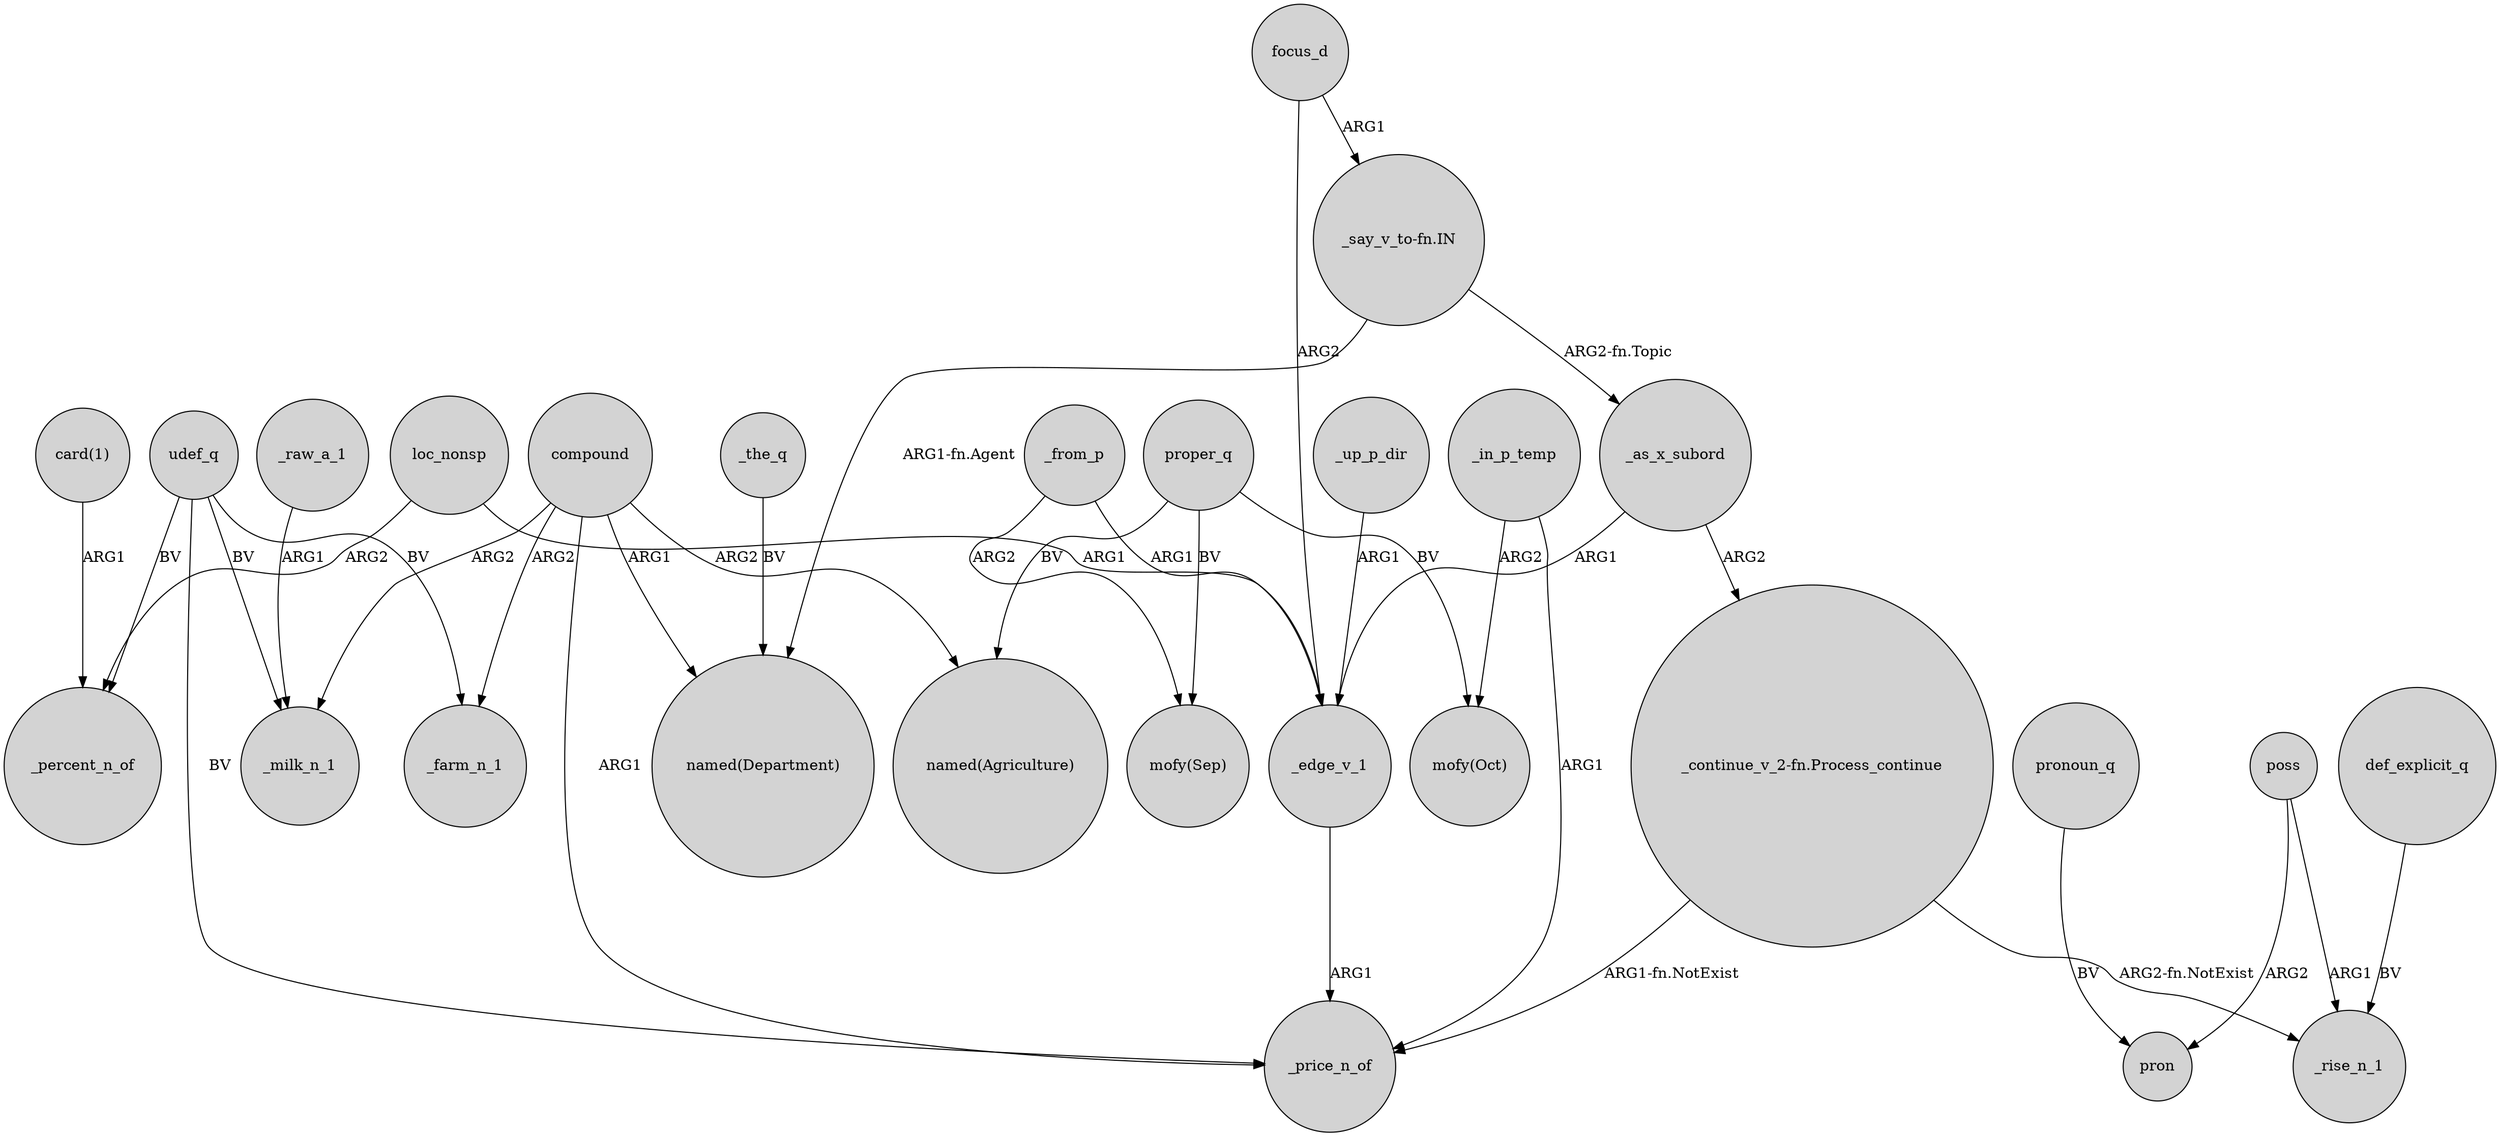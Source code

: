 digraph {
	node [shape=circle style=filled]
	"card(1)" -> _percent_n_of [label=ARG1]
	_raw_a_1 -> _milk_n_1 [label=ARG1]
	_from_p -> "mofy(Sep)" [label=ARG2]
	poss -> _rise_n_1 [label=ARG1]
	focus_d -> _edge_v_1 [label=ARG2]
	compound -> "named(Agriculture)" [label=ARG2]
	udef_q -> _price_n_of [label=BV]
	poss -> pron [label=ARG2]
	_as_x_subord -> _edge_v_1 [label=ARG1]
	_up_p_dir -> _edge_v_1 [label=ARG1]
	"_continue_v_2-fn.Process_continue" -> _rise_n_1 [label="ARG2-fn.NotExist"]
	_from_p -> _edge_v_1 [label=ARG1]
	loc_nonsp -> _edge_v_1 [label=ARG1]
	_as_x_subord -> "_continue_v_2-fn.Process_continue" [label=ARG2]
	_in_p_temp -> "mofy(Oct)" [label=ARG2]
	udef_q -> _milk_n_1 [label=BV]
	proper_q -> "mofy(Oct)" [label=BV]
	proper_q -> "mofy(Sep)" [label=BV]
	_edge_v_1 -> _price_n_of [label=ARG1]
	"_continue_v_2-fn.Process_continue" -> _price_n_of [label="ARG1-fn.NotExist"]
	pronoun_q -> pron [label=BV]
	compound -> _milk_n_1 [label=ARG2]
	loc_nonsp -> _percent_n_of [label=ARG2]
	_the_q -> "named(Department)" [label=BV]
	def_explicit_q -> _rise_n_1 [label=BV]
	proper_q -> "named(Agriculture)" [label=BV]
	"_say_v_to-fn.IN" -> _as_x_subord [label="ARG2-fn.Topic"]
	compound -> _farm_n_1 [label=ARG2]
	udef_q -> _percent_n_of [label=BV]
	udef_q -> _farm_n_1 [label=BV]
	compound -> "named(Department)" [label=ARG1]
	compound -> _price_n_of [label=ARG1]
	"_say_v_to-fn.IN" -> "named(Department)" [label="ARG1-fn.Agent"]
	_in_p_temp -> _price_n_of [label=ARG1]
	focus_d -> "_say_v_to-fn.IN" [label=ARG1]
}
